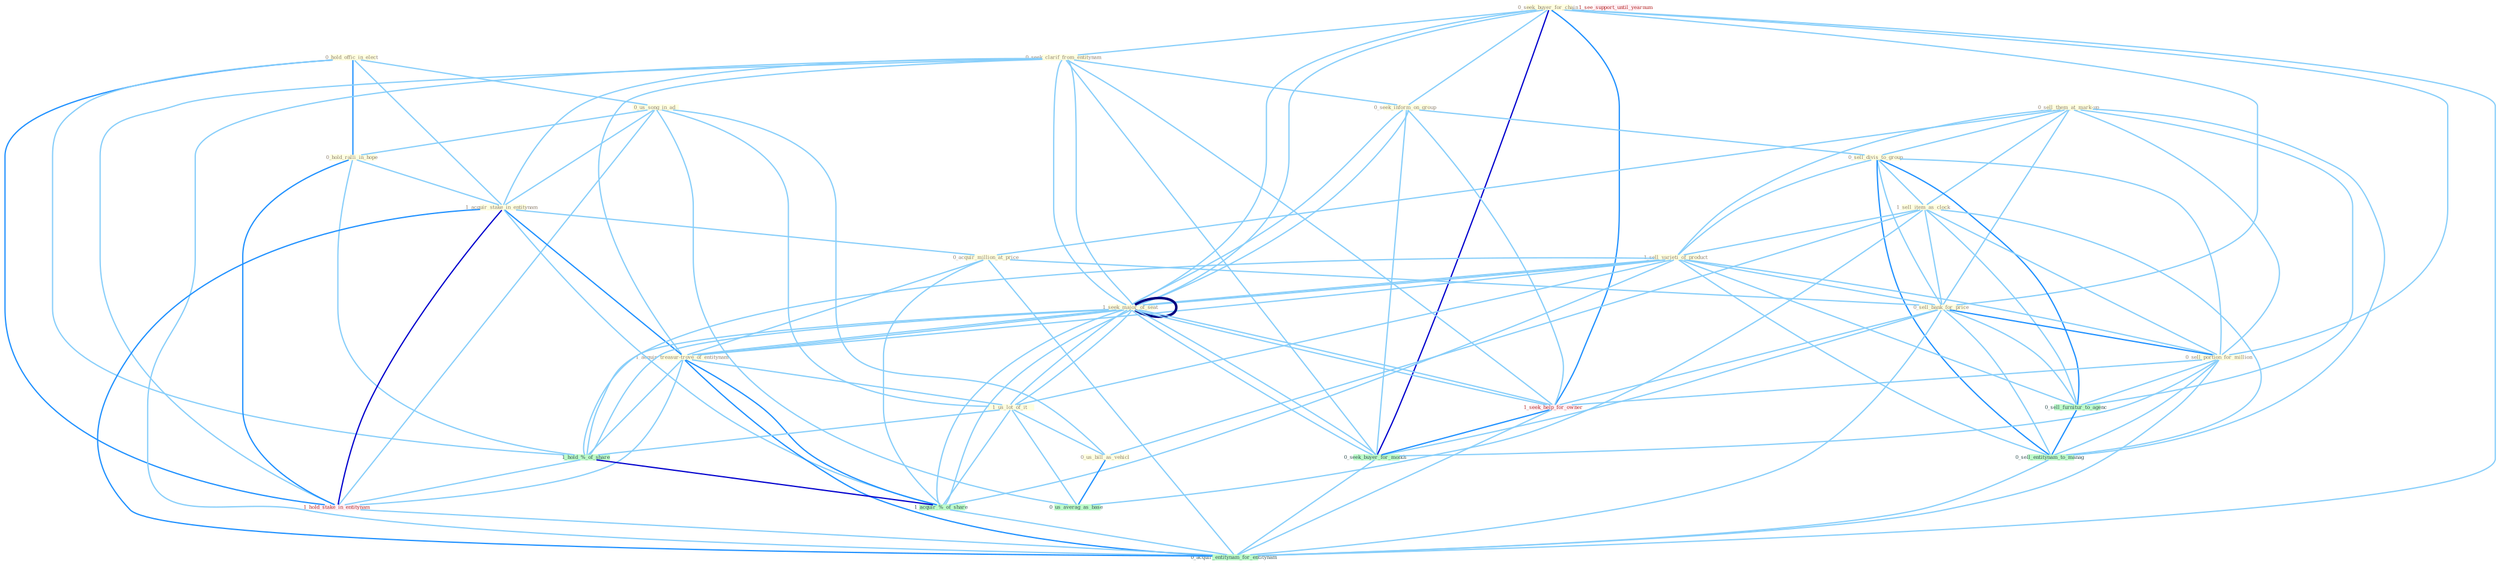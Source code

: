 Graph G{ 
    node
    [shape=polygon,style=filled,width=.5,height=.06,color="#BDFCC9",fixedsize=true,fontsize=4,
    fontcolor="#2f4f4f"];
    {node
    [color="#ffffe0", fontcolor="#8b7d6b"] "0_hold_offic_in_elect " "0_seek_buyer_for_chain " "0_us_song_in_ad " "0_sell_them_at_mark-up " "0_seek_clarif_from_entitynam " "0_seek_inform_on_group " "0_hold_ralli_in_hope " "1_acquir_stake_in_entitynam " "0_sell_divis_to_group " "1_sell_item_as_clock " "1_sell_varieti_of_product " "0_acquir_million_at_price " "1_seek_major_of_seat " "1_seek_major_of_seat " "1_acquir_treasur-trove_of_entitynam " "0_sell_bank_for_price " "0_sell_portion_for_million " "1_us_lot_of_it " "0_us_bill_as_vehicl "}
{node [color="#fff0f5", fontcolor="#b22222"] "1_hold_stake_in_entitynam " "1_seek_help_for_owner " "1_see_support_until_yearnum "}
edge [color="#B0E2FF"];

	"0_hold_offic_in_elect " -- "0_us_song_in_ad " [w="1", color="#87cefa" ];
	"0_hold_offic_in_elect " -- "0_hold_ralli_in_hope " [w="2", color="#1e90ff" , len=0.8];
	"0_hold_offic_in_elect " -- "1_acquir_stake_in_entitynam " [w="1", color="#87cefa" ];
	"0_hold_offic_in_elect " -- "1_hold_%_of_share " [w="1", color="#87cefa" ];
	"0_hold_offic_in_elect " -- "1_hold_stake_in_entitynam " [w="2", color="#1e90ff" , len=0.8];
	"0_seek_buyer_for_chain " -- "0_seek_clarif_from_entitynam " [w="1", color="#87cefa" ];
	"0_seek_buyer_for_chain " -- "0_seek_inform_on_group " [w="1", color="#87cefa" ];
	"0_seek_buyer_for_chain " -- "1_seek_major_of_seat " [w="1", color="#87cefa" ];
	"0_seek_buyer_for_chain " -- "1_seek_major_of_seat " [w="1", color="#87cefa" ];
	"0_seek_buyer_for_chain " -- "0_sell_bank_for_price " [w="1", color="#87cefa" ];
	"0_seek_buyer_for_chain " -- "0_sell_portion_for_million " [w="1", color="#87cefa" ];
	"0_seek_buyer_for_chain " -- "1_seek_help_for_owner " [w="2", color="#1e90ff" , len=0.8];
	"0_seek_buyer_for_chain " -- "0_seek_buyer_for_month " [w="3", color="#0000cd" , len=0.6];
	"0_seek_buyer_for_chain " -- "0_acquir_entitynam_for_entitynam " [w="1", color="#87cefa" ];
	"0_us_song_in_ad " -- "0_hold_ralli_in_hope " [w="1", color="#87cefa" ];
	"0_us_song_in_ad " -- "1_acquir_stake_in_entitynam " [w="1", color="#87cefa" ];
	"0_us_song_in_ad " -- "1_us_lot_of_it " [w="1", color="#87cefa" ];
	"0_us_song_in_ad " -- "0_us_bill_as_vehicl " [w="1", color="#87cefa" ];
	"0_us_song_in_ad " -- "1_hold_stake_in_entitynam " [w="1", color="#87cefa" ];
	"0_us_song_in_ad " -- "0_us_averag_as_base " [w="1", color="#87cefa" ];
	"0_sell_them_at_mark-up " -- "0_sell_divis_to_group " [w="1", color="#87cefa" ];
	"0_sell_them_at_mark-up " -- "1_sell_item_as_clock " [w="1", color="#87cefa" ];
	"0_sell_them_at_mark-up " -- "1_sell_varieti_of_product " [w="1", color="#87cefa" ];
	"0_sell_them_at_mark-up " -- "0_acquir_million_at_price " [w="1", color="#87cefa" ];
	"0_sell_them_at_mark-up " -- "0_sell_bank_for_price " [w="1", color="#87cefa" ];
	"0_sell_them_at_mark-up " -- "0_sell_portion_for_million " [w="1", color="#87cefa" ];
	"0_sell_them_at_mark-up " -- "0_sell_furnitur_to_agenc " [w="1", color="#87cefa" ];
	"0_sell_them_at_mark-up " -- "0_sell_entitynam_to_manag " [w="1", color="#87cefa" ];
	"0_seek_clarif_from_entitynam " -- "0_seek_inform_on_group " [w="1", color="#87cefa" ];
	"0_seek_clarif_from_entitynam " -- "1_acquir_stake_in_entitynam " [w="1", color="#87cefa" ];
	"0_seek_clarif_from_entitynam " -- "1_seek_major_of_seat " [w="1", color="#87cefa" ];
	"0_seek_clarif_from_entitynam " -- "1_seek_major_of_seat " [w="1", color="#87cefa" ];
	"0_seek_clarif_from_entitynam " -- "1_acquir_treasur-trove_of_entitynam " [w="1", color="#87cefa" ];
	"0_seek_clarif_from_entitynam " -- "1_hold_stake_in_entitynam " [w="1", color="#87cefa" ];
	"0_seek_clarif_from_entitynam " -- "1_seek_help_for_owner " [w="1", color="#87cefa" ];
	"0_seek_clarif_from_entitynam " -- "0_seek_buyer_for_month " [w="1", color="#87cefa" ];
	"0_seek_clarif_from_entitynam " -- "0_acquir_entitynam_for_entitynam " [w="1", color="#87cefa" ];
	"0_seek_inform_on_group " -- "0_sell_divis_to_group " [w="1", color="#87cefa" ];
	"0_seek_inform_on_group " -- "1_seek_major_of_seat " [w="1", color="#87cefa" ];
	"0_seek_inform_on_group " -- "1_seek_major_of_seat " [w="1", color="#87cefa" ];
	"0_seek_inform_on_group " -- "1_seek_help_for_owner " [w="1", color="#87cefa" ];
	"0_seek_inform_on_group " -- "0_seek_buyer_for_month " [w="1", color="#87cefa" ];
	"0_hold_ralli_in_hope " -- "1_acquir_stake_in_entitynam " [w="1", color="#87cefa" ];
	"0_hold_ralli_in_hope " -- "1_hold_%_of_share " [w="1", color="#87cefa" ];
	"0_hold_ralli_in_hope " -- "1_hold_stake_in_entitynam " [w="2", color="#1e90ff" , len=0.8];
	"1_acquir_stake_in_entitynam " -- "0_acquir_million_at_price " [w="1", color="#87cefa" ];
	"1_acquir_stake_in_entitynam " -- "1_acquir_treasur-trove_of_entitynam " [w="2", color="#1e90ff" , len=0.8];
	"1_acquir_stake_in_entitynam " -- "1_hold_stake_in_entitynam " [w="3", color="#0000cd" , len=0.6];
	"1_acquir_stake_in_entitynam " -- "1_acquir_%_of_share " [w="1", color="#87cefa" ];
	"1_acquir_stake_in_entitynam " -- "0_acquir_entitynam_for_entitynam " [w="2", color="#1e90ff" , len=0.8];
	"0_sell_divis_to_group " -- "1_sell_item_as_clock " [w="1", color="#87cefa" ];
	"0_sell_divis_to_group " -- "1_sell_varieti_of_product " [w="1", color="#87cefa" ];
	"0_sell_divis_to_group " -- "0_sell_bank_for_price " [w="1", color="#87cefa" ];
	"0_sell_divis_to_group " -- "0_sell_portion_for_million " [w="1", color="#87cefa" ];
	"0_sell_divis_to_group " -- "0_sell_furnitur_to_agenc " [w="2", color="#1e90ff" , len=0.8];
	"0_sell_divis_to_group " -- "0_sell_entitynam_to_manag " [w="2", color="#1e90ff" , len=0.8];
	"1_sell_item_as_clock " -- "1_sell_varieti_of_product " [w="1", color="#87cefa" ];
	"1_sell_item_as_clock " -- "0_sell_bank_for_price " [w="1", color="#87cefa" ];
	"1_sell_item_as_clock " -- "0_sell_portion_for_million " [w="1", color="#87cefa" ];
	"1_sell_item_as_clock " -- "0_us_bill_as_vehicl " [w="1", color="#87cefa" ];
	"1_sell_item_as_clock " -- "0_sell_furnitur_to_agenc " [w="1", color="#87cefa" ];
	"1_sell_item_as_clock " -- "0_us_averag_as_base " [w="1", color="#87cefa" ];
	"1_sell_item_as_clock " -- "0_sell_entitynam_to_manag " [w="1", color="#87cefa" ];
	"1_sell_varieti_of_product " -- "1_seek_major_of_seat " [w="1", color="#87cefa" ];
	"1_sell_varieti_of_product " -- "1_seek_major_of_seat " [w="1", color="#87cefa" ];
	"1_sell_varieti_of_product " -- "1_acquir_treasur-trove_of_entitynam " [w="1", color="#87cefa" ];
	"1_sell_varieti_of_product " -- "0_sell_bank_for_price " [w="1", color="#87cefa" ];
	"1_sell_varieti_of_product " -- "0_sell_portion_for_million " [w="1", color="#87cefa" ];
	"1_sell_varieti_of_product " -- "1_us_lot_of_it " [w="1", color="#87cefa" ];
	"1_sell_varieti_of_product " -- "1_hold_%_of_share " [w="1", color="#87cefa" ];
	"1_sell_varieti_of_product " -- "1_acquir_%_of_share " [w="1", color="#87cefa" ];
	"1_sell_varieti_of_product " -- "0_sell_furnitur_to_agenc " [w="1", color="#87cefa" ];
	"1_sell_varieti_of_product " -- "0_sell_entitynam_to_manag " [w="1", color="#87cefa" ];
	"0_acquir_million_at_price " -- "1_acquir_treasur-trove_of_entitynam " [w="1", color="#87cefa" ];
	"0_acquir_million_at_price " -- "0_sell_bank_for_price " [w="1", color="#87cefa" ];
	"0_acquir_million_at_price " -- "1_acquir_%_of_share " [w="1", color="#87cefa" ];
	"0_acquir_million_at_price " -- "0_acquir_entitynam_for_entitynam " [w="1", color="#87cefa" ];
	"1_seek_major_of_seat " -- "1_seek_major_of_seat " [w="4", style=bold, color="#000080", len=0.4];
	"1_seek_major_of_seat " -- "1_acquir_treasur-trove_of_entitynam " [w="1", color="#87cefa" ];
	"1_seek_major_of_seat " -- "1_us_lot_of_it " [w="1", color="#87cefa" ];
	"1_seek_major_of_seat " -- "1_hold_%_of_share " [w="1", color="#87cefa" ];
	"1_seek_major_of_seat " -- "1_seek_help_for_owner " [w="1", color="#87cefa" ];
	"1_seek_major_of_seat " -- "0_seek_buyer_for_month " [w="1", color="#87cefa" ];
	"1_seek_major_of_seat " -- "1_acquir_%_of_share " [w="1", color="#87cefa" ];
	"1_seek_major_of_seat " -- "1_acquir_treasur-trove_of_entitynam " [w="1", color="#87cefa" ];
	"1_seek_major_of_seat " -- "1_us_lot_of_it " [w="1", color="#87cefa" ];
	"1_seek_major_of_seat " -- "1_hold_%_of_share " [w="1", color="#87cefa" ];
	"1_seek_major_of_seat " -- "1_seek_help_for_owner " [w="1", color="#87cefa" ];
	"1_seek_major_of_seat " -- "0_seek_buyer_for_month " [w="1", color="#87cefa" ];
	"1_seek_major_of_seat " -- "1_acquir_%_of_share " [w="1", color="#87cefa" ];
	"1_acquir_treasur-trove_of_entitynam " -- "1_us_lot_of_it " [w="1", color="#87cefa" ];
	"1_acquir_treasur-trove_of_entitynam " -- "1_hold_%_of_share " [w="1", color="#87cefa" ];
	"1_acquir_treasur-trove_of_entitynam " -- "1_hold_stake_in_entitynam " [w="1", color="#87cefa" ];
	"1_acquir_treasur-trove_of_entitynam " -- "1_acquir_%_of_share " [w="2", color="#1e90ff" , len=0.8];
	"1_acquir_treasur-trove_of_entitynam " -- "0_acquir_entitynam_for_entitynam " [w="2", color="#1e90ff" , len=0.8];
	"0_sell_bank_for_price " -- "0_sell_portion_for_million " [w="2", color="#1e90ff" , len=0.8];
	"0_sell_bank_for_price " -- "1_seek_help_for_owner " [w="1", color="#87cefa" ];
	"0_sell_bank_for_price " -- "0_seek_buyer_for_month " [w="1", color="#87cefa" ];
	"0_sell_bank_for_price " -- "0_sell_furnitur_to_agenc " [w="1", color="#87cefa" ];
	"0_sell_bank_for_price " -- "0_sell_entitynam_to_manag " [w="1", color="#87cefa" ];
	"0_sell_bank_for_price " -- "0_acquir_entitynam_for_entitynam " [w="1", color="#87cefa" ];
	"0_sell_portion_for_million " -- "1_seek_help_for_owner " [w="1", color="#87cefa" ];
	"0_sell_portion_for_million " -- "0_seek_buyer_for_month " [w="1", color="#87cefa" ];
	"0_sell_portion_for_million " -- "0_sell_furnitur_to_agenc " [w="1", color="#87cefa" ];
	"0_sell_portion_for_million " -- "0_sell_entitynam_to_manag " [w="1", color="#87cefa" ];
	"0_sell_portion_for_million " -- "0_acquir_entitynam_for_entitynam " [w="1", color="#87cefa" ];
	"1_us_lot_of_it " -- "0_us_bill_as_vehicl " [w="1", color="#87cefa" ];
	"1_us_lot_of_it " -- "1_hold_%_of_share " [w="1", color="#87cefa" ];
	"1_us_lot_of_it " -- "1_acquir_%_of_share " [w="1", color="#87cefa" ];
	"1_us_lot_of_it " -- "0_us_averag_as_base " [w="1", color="#87cefa" ];
	"0_us_bill_as_vehicl " -- "0_us_averag_as_base " [w="2", color="#1e90ff" , len=0.8];
	"1_hold_%_of_share " -- "1_hold_stake_in_entitynam " [w="1", color="#87cefa" ];
	"1_hold_%_of_share " -- "1_acquir_%_of_share " [w="3", color="#0000cd" , len=0.6];
	"1_hold_stake_in_entitynam " -- "0_acquir_entitynam_for_entitynam " [w="1", color="#87cefa" ];
	"1_seek_help_for_owner " -- "0_seek_buyer_for_month " [w="2", color="#1e90ff" , len=0.8];
	"1_seek_help_for_owner " -- "0_acquir_entitynam_for_entitynam " [w="1", color="#87cefa" ];
	"0_seek_buyer_for_month " -- "0_acquir_entitynam_for_entitynam " [w="1", color="#87cefa" ];
	"1_acquir_%_of_share " -- "0_acquir_entitynam_for_entitynam " [w="1", color="#87cefa" ];
	"0_sell_furnitur_to_agenc " -- "0_sell_entitynam_to_manag " [w="2", color="#1e90ff" , len=0.8];
	"0_sell_entitynam_to_manag " -- "0_acquir_entitynam_for_entitynam " [w="1", color="#87cefa" ];
}